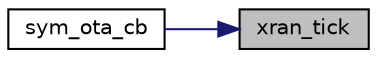 digraph "xran_tick"
{
 // LATEX_PDF_SIZE
  edge [fontname="Helvetica",fontsize="10",labelfontname="Helvetica",labelfontsize="10"];
  node [fontname="Helvetica",fontsize="10",shape=record];
  rankdir="RL";
  Node1 [label="xran_tick",height=0.2,width=0.4,color="black", fillcolor="grey75", style="filled", fontcolor="black",tooltip=" "];
  Node1 -> Node2 [dir="back",color="midnightblue",fontsize="10",style="solid",fontname="Helvetica"];
  Node2 [label="sym_ota_cb",height=0.2,width=0.4,color="black", fillcolor="white", style="filled",URL="$xran__main_8c.html#a195da46c3cb90e36da543594416cbba7",tooltip=" "];
}
